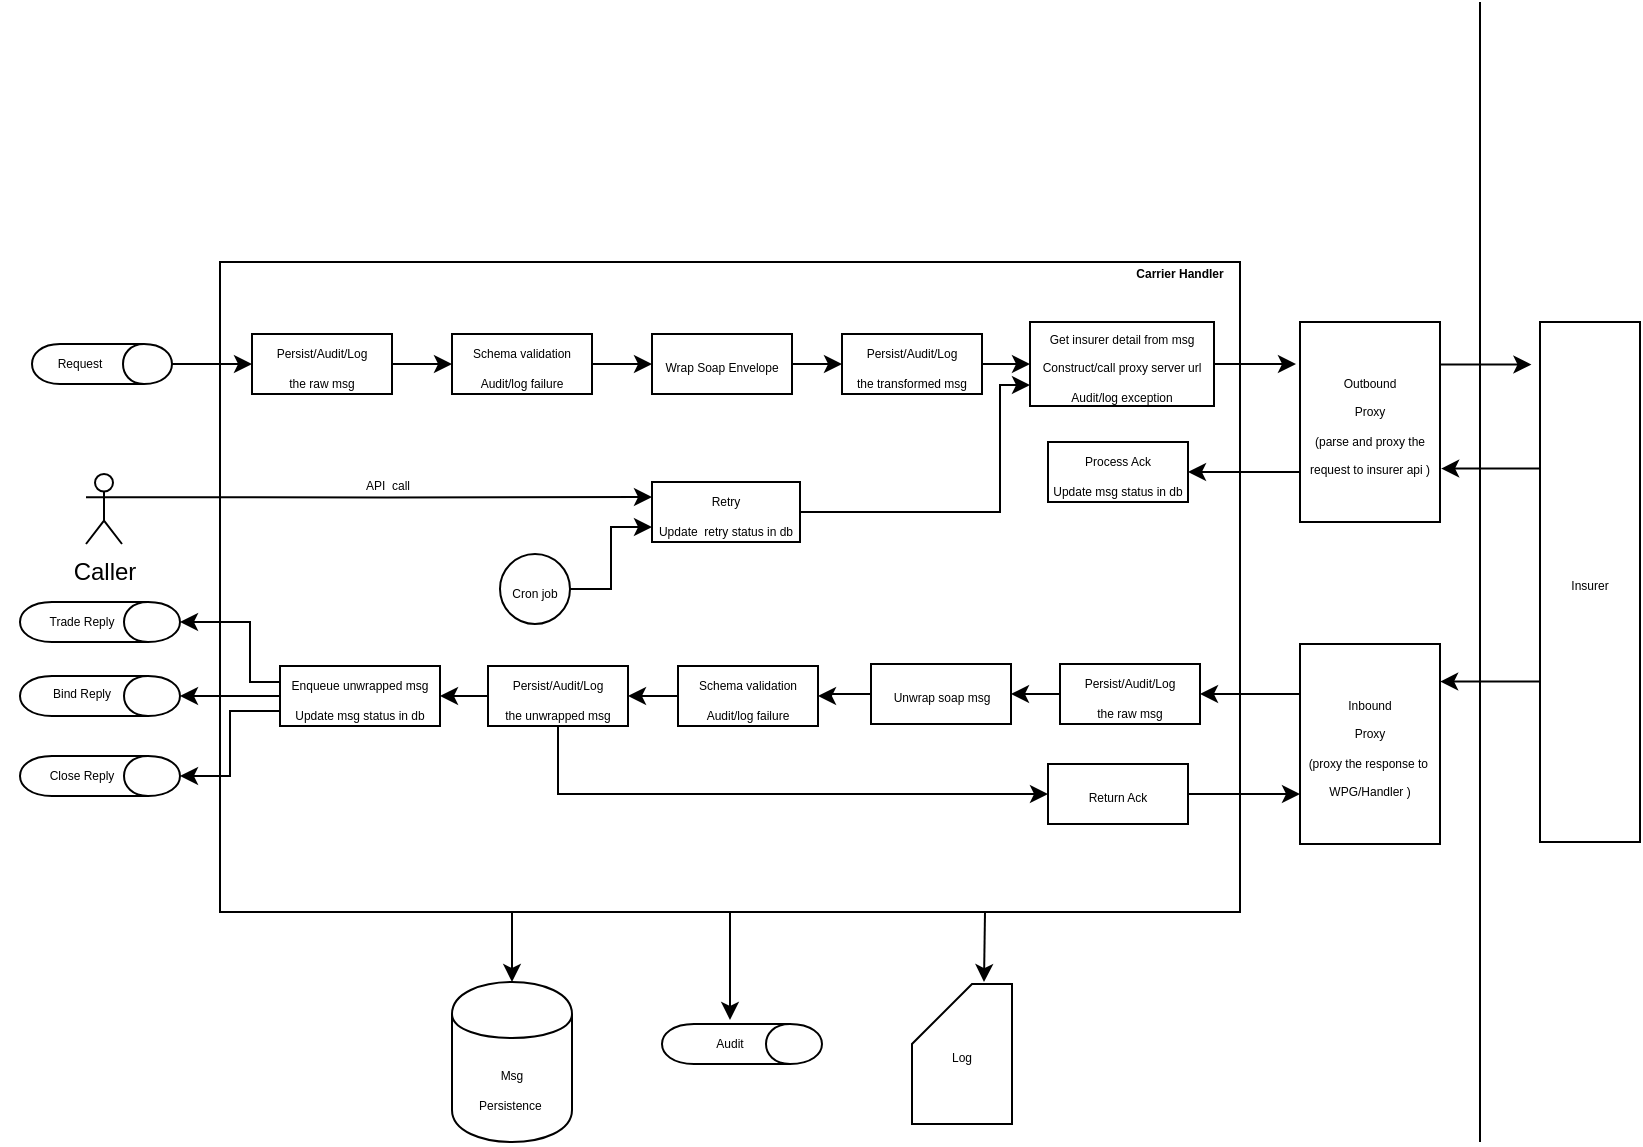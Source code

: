 <mxfile version="11.0.1" type="github"><diagram id="ehKbpUVNjQLb17Sod3qI" name="Page-1"><mxGraphModel dx="813" dy="437" grid="1" gridSize="10" guides="1" tooltips="1" connect="1" arrows="1" fold="1" page="1" pageScale="1" pageWidth="850" pageHeight="1100" math="0" shadow="0"><root><mxCell id="0"/><mxCell id="1" parent="0"/><mxCell id="NWczkOJvoJF3NBpgPCgd-81" style="edgeStyle=orthogonalEdgeStyle;rounded=0;orthogonalLoop=1;jettySize=auto;html=1;exitX=0.5;exitY=0;exitDx=0;exitDy=0;entryX=0;entryY=0.5;entryDx=0;entryDy=0;" parent="1" source="NWczkOJvoJF3NBpgPCgd-3" target="NWczkOJvoJF3NBpgPCgd-26" edge="1"><mxGeometry relative="1" as="geometry"/></mxCell><object label="" id="NWczkOJvoJF3NBpgPCgd-3"><mxCell style="shape=cylinder;whiteSpace=wrap;html=1;boundedLbl=1;backgroundOutline=1;rotation=90;" parent="1" vertex="1"><mxGeometry x="41" y="186" width="20" height="70" as="geometry"/></mxCell></object><mxCell id="NWczkOJvoJF3NBpgPCgd-4" value="" style="shape=cylinder;whiteSpace=wrap;html=1;boundedLbl=1;backgroundOutline=1;rotation=90;" parent="1" vertex="1"><mxGeometry x="40" y="310" width="20" height="80" as="geometry"/></mxCell><mxCell id="NWczkOJvoJF3NBpgPCgd-5" value="" style="shape=cylinder;whiteSpace=wrap;html=1;boundedLbl=1;backgroundOutline=1;rotation=90;" parent="1" vertex="1"><mxGeometry x="40" y="347" width="20" height="80" as="geometry"/></mxCell><mxCell id="NWczkOJvoJF3NBpgPCgd-6" value="" style="shape=cylinder;whiteSpace=wrap;html=1;boundedLbl=1;backgroundOutline=1;rotation=90;" parent="1" vertex="1"><mxGeometry x="40" y="387" width="20" height="80" as="geometry"/></mxCell><mxCell id="NWczkOJvoJF3NBpgPCgd-7" value="&lt;font style=&quot;font-size: 6px&quot;&gt;Request&lt;/font&gt;" style="rounded=0;whiteSpace=wrap;html=1;strokeColor=none;fillColor=none;" parent="1" vertex="1"><mxGeometry y="209" width="80" height="20" as="geometry"/></mxCell><mxCell id="NWczkOJvoJF3NBpgPCgd-8" value="&lt;font style=&quot;font-size: 6px&quot;&gt;Trade Reply&lt;/font&gt;" style="rounded=0;whiteSpace=wrap;html=1;strokeColor=none;fillColor=none;" parent="1" vertex="1"><mxGeometry x="1" y="338" width="80" height="20" as="geometry"/></mxCell><mxCell id="NWczkOJvoJF3NBpgPCgd-69" style="edgeStyle=orthogonalEdgeStyle;rounded=0;orthogonalLoop=1;jettySize=auto;html=1;exitX=0.5;exitY=1;exitDx=0;exitDy=0;entryX=0.5;entryY=0;entryDx=0;entryDy=0;" parent="1" source="NWczkOJvoJF3NBpgPCgd-9" target="NWczkOJvoJF3NBpgPCgd-13" edge="1"><mxGeometry relative="1" as="geometry"><Array as="points"><mxPoint x="256" y="495"/></Array></mxGeometry></mxCell><mxCell id="NWczkOJvoJF3NBpgPCgd-70" style="edgeStyle=orthogonalEdgeStyle;rounded=0;orthogonalLoop=1;jettySize=auto;html=1;exitX=0.75;exitY=1;exitDx=0;exitDy=0;entryX=0.72;entryY=-0.014;entryDx=0;entryDy=0;entryPerimeter=0;" parent="1" source="NWczkOJvoJF3NBpgPCgd-9" target="NWczkOJvoJF3NBpgPCgd-18" edge="1"><mxGeometry relative="1" as="geometry"/></mxCell><mxCell id="NWczkOJvoJF3NBpgPCgd-71" style="edgeStyle=orthogonalEdgeStyle;rounded=0;orthogonalLoop=1;jettySize=auto;html=1;exitX=0.5;exitY=1;exitDx=0;exitDy=0;entryX=0.5;entryY=0;entryDx=0;entryDy=0;" parent="1" source="NWczkOJvoJF3NBpgPCgd-9" target="NWczkOJvoJF3NBpgPCgd-17" edge="1"><mxGeometry relative="1" as="geometry"/></mxCell><mxCell id="NWczkOJvoJF3NBpgPCgd-9" value="" style="rounded=0;whiteSpace=wrap;html=1;fillColor=none;" parent="1" vertex="1"><mxGeometry x="110" y="170" width="510" height="325" as="geometry"/></mxCell><mxCell id="NWczkOJvoJF3NBpgPCgd-11" value="&lt;font style=&quot;font-size: 6px&quot;&gt;&lt;b&gt;Carrier Handler&lt;/b&gt;&lt;/font&gt;" style="rounded=0;whiteSpace=wrap;html=1;strokeColor=none;fillColor=none;" parent="1" vertex="1"><mxGeometry x="550" y="164" width="80" height="20" as="geometry"/></mxCell><mxCell id="NWczkOJvoJF3NBpgPCgd-12" value="" style="shape=cylinder;whiteSpace=wrap;html=1;boundedLbl=1;backgroundOutline=1;rotation=90;" parent="1" vertex="1"><mxGeometry x="361" y="521" width="20" height="80" as="geometry"/></mxCell><mxCell id="NWczkOJvoJF3NBpgPCgd-13" value="&lt;font style=&quot;font-size: 6px&quot;&gt;Msg&lt;br&gt;Persistence&amp;nbsp;&lt;/font&gt;" style="shape=cylinder;whiteSpace=wrap;html=1;boundedLbl=1;backgroundOutline=1;fillColor=none;" parent="1" vertex="1"><mxGeometry x="226" y="530" width="60" height="80" as="geometry"/></mxCell><mxCell id="NWczkOJvoJF3NBpgPCgd-15" value="&lt;font style=&quot;font-size: 6px&quot;&gt;Bind Reply&lt;/font&gt;" style="rounded=0;whiteSpace=wrap;html=1;strokeColor=none;fillColor=none;" parent="1" vertex="1"><mxGeometry x="1" y="374" width="80" height="20" as="geometry"/></mxCell><mxCell id="NWczkOJvoJF3NBpgPCgd-16" value="&lt;font style=&quot;font-size: 6px&quot;&gt;Close Reply&lt;/font&gt;" style="rounded=0;whiteSpace=wrap;html=1;strokeColor=none;fillColor=none;" parent="1" vertex="1"><mxGeometry x="1" y="415" width="80" height="20" as="geometry"/></mxCell><mxCell id="NWczkOJvoJF3NBpgPCgd-17" value="&lt;font style=&quot;font-size: 6px&quot;&gt;Audit&lt;/font&gt;" style="rounded=0;whiteSpace=wrap;html=1;strokeColor=none;fillColor=none;" parent="1" vertex="1"><mxGeometry x="325" y="549" width="80" height="20" as="geometry"/></mxCell><mxCell id="NWczkOJvoJF3NBpgPCgd-18" value="&lt;font style=&quot;font-size: 6px&quot;&gt;Log&lt;/font&gt;" style="shape=card;whiteSpace=wrap;html=1;fillColor=none;" parent="1" vertex="1"><mxGeometry x="456" y="531" width="50" height="70" as="geometry"/></mxCell><mxCell id="NWczkOJvoJF3NBpgPCgd-52" style="edgeStyle=orthogonalEdgeStyle;rounded=0;orthogonalLoop=1;jettySize=auto;html=1;exitX=0;exitY=0.75;exitDx=0;exitDy=0;entryX=1;entryY=0.5;entryDx=0;entryDy=0;" parent="1" source="NWczkOJvoJF3NBpgPCgd-22" target="NWczkOJvoJF3NBpgPCgd-33" edge="1"><mxGeometry relative="1" as="geometry"/></mxCell><mxCell id="NWczkOJvoJF3NBpgPCgd-55" style="edgeStyle=orthogonalEdgeStyle;rounded=0;orthogonalLoop=1;jettySize=auto;html=1;exitX=1;exitY=0.25;exitDx=0;exitDy=0;entryX=-0.086;entryY=0.097;entryDx=0;entryDy=0;entryPerimeter=0;" parent="1" edge="1"><mxGeometry relative="1" as="geometry"><mxPoint x="720" y="221.286" as="sourcePoint"/><mxPoint x="765.714" y="221.286" as="targetPoint"/></mxGeometry></mxCell><mxCell id="NWczkOJvoJF3NBpgPCgd-22" value="&lt;font style=&quot;font-size: 6px&quot;&gt;Outbound&lt;br&gt;Proxy&lt;br&gt;(parse and proxy the request to insurer api )&lt;br&gt;&lt;/font&gt;" style="rounded=0;whiteSpace=wrap;html=1;fillColor=none;" parent="1" vertex="1"><mxGeometry x="650" y="200" width="70" height="100" as="geometry"/></mxCell><mxCell id="NWczkOJvoJF3NBpgPCgd-57" style="edgeStyle=orthogonalEdgeStyle;rounded=0;orthogonalLoop=1;jettySize=auto;html=1;exitX=0;exitY=0.25;exitDx=0;exitDy=0;entryX=1;entryY=0.5;entryDx=0;entryDy=0;" parent="1" source="NWczkOJvoJF3NBpgPCgd-23" target="NWczkOJvoJF3NBpgPCgd-36" edge="1"><mxGeometry relative="1" as="geometry"/></mxCell><mxCell id="NWczkOJvoJF3NBpgPCgd-23" value="&lt;font style=&quot;font-size: 6px&quot;&gt;Inbound&lt;br&gt;Proxy&lt;br&gt;(proxy the response to&amp;nbsp; WPG/Handler )&lt;br&gt;&lt;/font&gt;" style="rounded=0;whiteSpace=wrap;html=1;fillColor=none;" parent="1" vertex="1"><mxGeometry x="650" y="361" width="70" height="100" as="geometry"/></mxCell><mxCell id="NWczkOJvoJF3NBpgPCgd-25" value="" style="endArrow=none;html=1;" parent="1" edge="1"><mxGeometry width="50" height="50" relative="1" as="geometry"><mxPoint x="740" y="610" as="sourcePoint"/><mxPoint x="740" y="40" as="targetPoint"/></mxGeometry></mxCell><mxCell id="NWczkOJvoJF3NBpgPCgd-44" style="edgeStyle=orthogonalEdgeStyle;rounded=0;orthogonalLoop=1;jettySize=auto;html=1;exitX=1;exitY=0.5;exitDx=0;exitDy=0;entryX=0;entryY=0.5;entryDx=0;entryDy=0;" parent="1" source="NWczkOJvoJF3NBpgPCgd-26" target="NWczkOJvoJF3NBpgPCgd-29" edge="1"><mxGeometry relative="1" as="geometry"/></mxCell><mxCell id="NWczkOJvoJF3NBpgPCgd-26" value="&lt;font style=&quot;font-size: 6px&quot;&gt;Persist/Audit/Log&lt;br&gt;the raw msg&lt;/font&gt;" style="rounded=0;whiteSpace=wrap;html=1;fillColor=none;" parent="1" vertex="1"><mxGeometry x="126" y="206" width="70" height="30" as="geometry"/></mxCell><mxCell id="NWczkOJvoJF3NBpgPCgd-45" style="edgeStyle=orthogonalEdgeStyle;rounded=0;orthogonalLoop=1;jettySize=auto;html=1;exitX=1;exitY=0.5;exitDx=0;exitDy=0;entryX=0;entryY=0.5;entryDx=0;entryDy=0;" parent="1" source="NWczkOJvoJF3NBpgPCgd-29" target="NWczkOJvoJF3NBpgPCgd-30" edge="1"><mxGeometry relative="1" as="geometry"/></mxCell><mxCell id="NWczkOJvoJF3NBpgPCgd-29" value="&lt;font style=&quot;font-size: 6px&quot;&gt;Schema validation&lt;br&gt;Audit/log failure&lt;br&gt;&lt;/font&gt;" style="rounded=0;whiteSpace=wrap;html=1;fillColor=none;" parent="1" vertex="1"><mxGeometry x="226" y="206" width="70" height="30" as="geometry"/></mxCell><mxCell id="NWczkOJvoJF3NBpgPCgd-46" style="edgeStyle=orthogonalEdgeStyle;rounded=0;orthogonalLoop=1;jettySize=auto;html=1;exitX=1;exitY=0.5;exitDx=0;exitDy=0;entryX=0;entryY=0.5;entryDx=0;entryDy=0;" parent="1" source="NWczkOJvoJF3NBpgPCgd-30" target="NWczkOJvoJF3NBpgPCgd-31" edge="1"><mxGeometry relative="1" as="geometry"/></mxCell><mxCell id="NWczkOJvoJF3NBpgPCgd-30" value="&lt;font style=&quot;font-size: 6px&quot;&gt;Wrap Soap Envelope&lt;/font&gt;" style="rounded=0;whiteSpace=wrap;html=1;fillColor=none;" parent="1" vertex="1"><mxGeometry x="326" y="206" width="70" height="30" as="geometry"/></mxCell><mxCell id="NWczkOJvoJF3NBpgPCgd-48" style="edgeStyle=orthogonalEdgeStyle;rounded=0;orthogonalLoop=1;jettySize=auto;html=1;exitX=1;exitY=0.5;exitDx=0;exitDy=0;entryX=0;entryY=0.5;entryDx=0;entryDy=0;" parent="1" source="NWczkOJvoJF3NBpgPCgd-31" target="NWczkOJvoJF3NBpgPCgd-32" edge="1"><mxGeometry relative="1" as="geometry"/></mxCell><mxCell id="NWczkOJvoJF3NBpgPCgd-31" value="&lt;font style=&quot;font-size: 6px&quot;&gt;Persist/Audit/Log&lt;br&gt;the transformed msg&lt;br&gt;&lt;/font&gt;" style="rounded=0;whiteSpace=wrap;html=1;fillColor=none;" parent="1" vertex="1"><mxGeometry x="421" y="206" width="70" height="30" as="geometry"/></mxCell><mxCell id="NWczkOJvoJF3NBpgPCgd-49" style="edgeStyle=orthogonalEdgeStyle;rounded=0;orthogonalLoop=1;jettySize=auto;html=1;exitX=1;exitY=0.5;exitDx=0;exitDy=0;" parent="1" source="NWczkOJvoJF3NBpgPCgd-32" edge="1"><mxGeometry relative="1" as="geometry"><mxPoint x="648" y="221" as="targetPoint"/></mxGeometry></mxCell><mxCell id="NWczkOJvoJF3NBpgPCgd-32" value="&lt;font style=&quot;font-size: 6px ; line-height: 70%&quot;&gt;Get insurer detail from msg&lt;br&gt;Construct/call proxy server url&lt;br&gt;Audit/log exception&lt;br&gt;&lt;/font&gt;" style="rounded=0;whiteSpace=wrap;html=1;fillColor=none;spacing=0;" parent="1" vertex="1"><mxGeometry x="515" y="200" width="92" height="42" as="geometry"/></mxCell><mxCell id="NWczkOJvoJF3NBpgPCgd-33" value="&lt;font style=&quot;font-size: 6px&quot;&gt;Process Ack&lt;br&gt;Update msg status in db&lt;br&gt;&lt;/font&gt;" style="rounded=0;whiteSpace=wrap;html=1;fillColor=none;" parent="1" vertex="1"><mxGeometry x="524" y="260" width="70" height="30" as="geometry"/></mxCell><mxCell id="NWczkOJvoJF3NBpgPCgd-51" style="edgeStyle=orthogonalEdgeStyle;rounded=0;orthogonalLoop=1;jettySize=auto;html=1;exitX=0;exitY=0.25;exitDx=0;exitDy=0;entryX=1.008;entryY=0.653;entryDx=0;entryDy=0;entryPerimeter=0;" parent="1" edge="1"><mxGeometry relative="1" as="geometry"><mxPoint x="770.286" y="273.286" as="sourcePoint"/><mxPoint x="720.571" y="273.286" as="targetPoint"/></mxGeometry></mxCell><mxCell id="NWczkOJvoJF3NBpgPCgd-34" value="&lt;font style=&quot;font-size: 6px&quot;&gt;Insurer&lt;br&gt;&lt;/font&gt;" style="rounded=0;whiteSpace=wrap;html=1;fillColor=none;" parent="1" vertex="1"><mxGeometry x="770" y="200" width="50" height="260" as="geometry"/></mxCell><mxCell id="NWczkOJvoJF3NBpgPCgd-58" style="edgeStyle=orthogonalEdgeStyle;rounded=0;orthogonalLoop=1;jettySize=auto;html=1;exitX=0;exitY=0.5;exitDx=0;exitDy=0;entryX=1;entryY=0.5;entryDx=0;entryDy=0;" parent="1" source="NWczkOJvoJF3NBpgPCgd-36" target="NWczkOJvoJF3NBpgPCgd-37" edge="1"><mxGeometry relative="1" as="geometry"/></mxCell><mxCell id="NWczkOJvoJF3NBpgPCgd-36" value="&lt;font style=&quot;font-size: 6px&quot;&gt;Persist/Audit/Log&lt;br&gt;the raw msg&lt;/font&gt;" style="rounded=0;whiteSpace=wrap;html=1;fillColor=none;" parent="1" vertex="1"><mxGeometry x="530" y="371" width="70" height="30" as="geometry"/></mxCell><mxCell id="-UFYHJ5f3snVAKt_0gqt-6" style="edgeStyle=orthogonalEdgeStyle;rounded=0;orthogonalLoop=1;jettySize=auto;html=1;exitX=0;exitY=0.5;exitDx=0;exitDy=0;" edge="1" parent="1" source="NWczkOJvoJF3NBpgPCgd-37" target="-UFYHJ5f3snVAKt_0gqt-1"><mxGeometry relative="1" as="geometry"/></mxCell><mxCell id="NWczkOJvoJF3NBpgPCgd-37" value="&lt;font style=&quot;font-size: 6px&quot;&gt;Unwrap soap msg&lt;/font&gt;" style="rounded=0;whiteSpace=wrap;html=1;fillColor=none;" parent="1" vertex="1"><mxGeometry x="435.5" y="371" width="70" height="30" as="geometry"/></mxCell><mxCell id="NWczkOJvoJF3NBpgPCgd-60" style="edgeStyle=orthogonalEdgeStyle;rounded=0;orthogonalLoop=1;jettySize=auto;html=1;exitX=0;exitY=0.5;exitDx=0;exitDy=0;entryX=1;entryY=0.5;entryDx=0;entryDy=0;" parent="1" source="NWczkOJvoJF3NBpgPCgd-38" target="NWczkOJvoJF3NBpgPCgd-39" edge="1"><mxGeometry relative="1" as="geometry"/></mxCell><mxCell id="NWczkOJvoJF3NBpgPCgd-38" value="&lt;font style=&quot;font-size: 6px&quot;&gt;Persist/Audit/Log&lt;br&gt;the unwrapped msg&lt;/font&gt;" style="rounded=0;whiteSpace=wrap;html=1;fillColor=none;" parent="1" vertex="1"><mxGeometry x="244" y="372" width="70" height="30" as="geometry"/></mxCell><mxCell id="NWczkOJvoJF3NBpgPCgd-62" style="edgeStyle=orthogonalEdgeStyle;rounded=0;orthogonalLoop=1;jettySize=auto;html=1;exitX=0;exitY=0.5;exitDx=0;exitDy=0;entryX=0.5;entryY=0;entryDx=0;entryDy=0;" parent="1" source="NWczkOJvoJF3NBpgPCgd-39" target="NWczkOJvoJF3NBpgPCgd-4" edge="1"><mxGeometry relative="1" as="geometry"><Array as="points"><mxPoint x="140" y="380"/><mxPoint x="125" y="380"/><mxPoint x="125" y="350"/></Array></mxGeometry></mxCell><mxCell id="NWczkOJvoJF3NBpgPCgd-63" style="edgeStyle=orthogonalEdgeStyle;rounded=0;orthogonalLoop=1;jettySize=auto;html=1;exitX=0;exitY=0.5;exitDx=0;exitDy=0;entryX=0.5;entryY=0;entryDx=0;entryDy=0;" parent="1" source="NWczkOJvoJF3NBpgPCgd-39" target="NWczkOJvoJF3NBpgPCgd-5" edge="1"><mxGeometry relative="1" as="geometry"/></mxCell><mxCell id="NWczkOJvoJF3NBpgPCgd-66" style="edgeStyle=orthogonalEdgeStyle;rounded=0;orthogonalLoop=1;jettySize=auto;html=1;exitX=0;exitY=0.75;exitDx=0;exitDy=0;entryX=0.5;entryY=0;entryDx=0;entryDy=0;" parent="1" source="NWczkOJvoJF3NBpgPCgd-39" target="NWczkOJvoJF3NBpgPCgd-6" edge="1"><mxGeometry relative="1" as="geometry"/></mxCell><mxCell id="NWczkOJvoJF3NBpgPCgd-67" style="edgeStyle=orthogonalEdgeStyle;rounded=0;orthogonalLoop=1;jettySize=auto;html=1;exitX=0.5;exitY=1;exitDx=0;exitDy=0;entryX=0;entryY=0.5;entryDx=0;entryDy=0;" parent="1" source="NWczkOJvoJF3NBpgPCgd-38" target="NWczkOJvoJF3NBpgPCgd-40" edge="1"><mxGeometry relative="1" as="geometry"/></mxCell><mxCell id="NWczkOJvoJF3NBpgPCgd-39" value="&lt;span style=&quot;font-size: 6px&quot;&gt;Enqueue unwrapped msg&lt;br&gt;Update msg status in db&lt;br&gt;&lt;/span&gt;" style="rounded=0;whiteSpace=wrap;html=1;fillColor=none;" parent="1" vertex="1"><mxGeometry x="140" y="372" width="80" height="30" as="geometry"/></mxCell><mxCell id="NWczkOJvoJF3NBpgPCgd-68" style="edgeStyle=orthogonalEdgeStyle;rounded=0;orthogonalLoop=1;jettySize=auto;html=1;exitX=1;exitY=0.5;exitDx=0;exitDy=0;entryX=0;entryY=0.75;entryDx=0;entryDy=0;" parent="1" source="NWczkOJvoJF3NBpgPCgd-40" target="NWczkOJvoJF3NBpgPCgd-23" edge="1"><mxGeometry relative="1" as="geometry"><mxPoint x="640" y="435" as="targetPoint"/></mxGeometry></mxCell><mxCell id="NWczkOJvoJF3NBpgPCgd-40" value="&lt;font style=&quot;font-size: 6px&quot;&gt;Return Ack&lt;br&gt;&lt;/font&gt;" style="rounded=0;whiteSpace=wrap;html=1;fillColor=none;" parent="1" vertex="1"><mxGeometry x="524" y="421" width="70" height="30" as="geometry"/></mxCell><mxCell id="NWczkOJvoJF3NBpgPCgd-56" style="edgeStyle=orthogonalEdgeStyle;rounded=0;orthogonalLoop=1;jettySize=auto;html=1;exitX=0;exitY=0.25;exitDx=0;exitDy=0;entryX=1.008;entryY=0.653;entryDx=0;entryDy=0;entryPerimeter=0;" parent="1" edge="1"><mxGeometry relative="1" as="geometry"><mxPoint x="769.786" y="379.786" as="sourcePoint"/><mxPoint x="720.071" y="379.786" as="targetPoint"/></mxGeometry></mxCell><mxCell id="NWczkOJvoJF3NBpgPCgd-73" style="edgeStyle=orthogonalEdgeStyle;rounded=0;orthogonalLoop=1;jettySize=auto;html=1;exitX=1;exitY=0.5;exitDx=0;exitDy=0;entryX=0;entryY=0.75;entryDx=0;entryDy=0;" parent="1" source="NWczkOJvoJF3NBpgPCgd-72" target="NWczkOJvoJF3NBpgPCgd-32" edge="1"><mxGeometry relative="1" as="geometry"><Array as="points"><mxPoint x="500" y="295"/><mxPoint x="500" y="232"/></Array></mxGeometry></mxCell><mxCell id="NWczkOJvoJF3NBpgPCgd-72" value="&lt;font style=&quot;font-size: 6px&quot;&gt;Retry&lt;br&gt;Update&amp;nbsp; retry status in db&lt;br&gt;&lt;/font&gt;" style="rounded=0;whiteSpace=wrap;html=1;fillColor=none;" parent="1" vertex="1"><mxGeometry x="326" y="280" width="74" height="30" as="geometry"/></mxCell><mxCell id="NWczkOJvoJF3NBpgPCgd-75" style="edgeStyle=orthogonalEdgeStyle;rounded=0;orthogonalLoop=1;jettySize=auto;html=1;exitX=1;exitY=0.333;exitDx=0;exitDy=0;exitPerimeter=0;entryX=0;entryY=0.25;entryDx=0;entryDy=0;" parent="1" source="NWczkOJvoJF3NBpgPCgd-74" target="NWczkOJvoJF3NBpgPCgd-72" edge="1"><mxGeometry relative="1" as="geometry"/></mxCell><mxCell id="NWczkOJvoJF3NBpgPCgd-74" value="Caller" style="shape=umlActor;verticalLabelPosition=bottom;labelBackgroundColor=#ffffff;verticalAlign=top;html=1;outlineConnect=0;fillColor=none;" parent="1" vertex="1"><mxGeometry x="43" y="276" width="18" height="35" as="geometry"/></mxCell><mxCell id="NWczkOJvoJF3NBpgPCgd-78" style="edgeStyle=orthogonalEdgeStyle;rounded=0;orthogonalLoop=1;jettySize=auto;html=1;exitX=1;exitY=0.5;exitDx=0;exitDy=0;entryX=0;entryY=0.75;entryDx=0;entryDy=0;" parent="1" source="NWczkOJvoJF3NBpgPCgd-77" target="NWczkOJvoJF3NBpgPCgd-72" edge="1"><mxGeometry relative="1" as="geometry"/></mxCell><mxCell id="NWczkOJvoJF3NBpgPCgd-77" value="&lt;font style=&quot;font-size: 6px&quot;&gt;Cron job&lt;/font&gt;" style="ellipse;whiteSpace=wrap;html=1;aspect=fixed;fillColor=none;" parent="1" vertex="1"><mxGeometry x="250" y="316" width="35" height="35" as="geometry"/></mxCell><mxCell id="NWczkOJvoJF3NBpgPCgd-79" value="&lt;font style=&quot;font-size: 6px&quot;&gt;API&amp;nbsp; call&lt;/font&gt;" style="rounded=0;whiteSpace=wrap;html=1;strokeColor=none;fillColor=none;" parent="1" vertex="1"><mxGeometry x="153.5" y="270" width="80" height="20" as="geometry"/></mxCell><mxCell id="-UFYHJ5f3snVAKt_0gqt-7" style="edgeStyle=orthogonalEdgeStyle;rounded=0;orthogonalLoop=1;jettySize=auto;html=1;exitX=0;exitY=0.5;exitDx=0;exitDy=0;entryX=1;entryY=0.5;entryDx=0;entryDy=0;" edge="1" parent="1" source="-UFYHJ5f3snVAKt_0gqt-1" target="NWczkOJvoJF3NBpgPCgd-38"><mxGeometry relative="1" as="geometry"/></mxCell><mxCell id="-UFYHJ5f3snVAKt_0gqt-1" value="&lt;font style=&quot;font-size: 6px&quot;&gt;Schema validation&lt;br&gt;Audit/log failure&lt;br&gt;&lt;/font&gt;" style="rounded=0;whiteSpace=wrap;html=1;fillColor=none;" vertex="1" parent="1"><mxGeometry x="339" y="372" width="70" height="30" as="geometry"/></mxCell></root></mxGraphModel></diagram></mxfile>